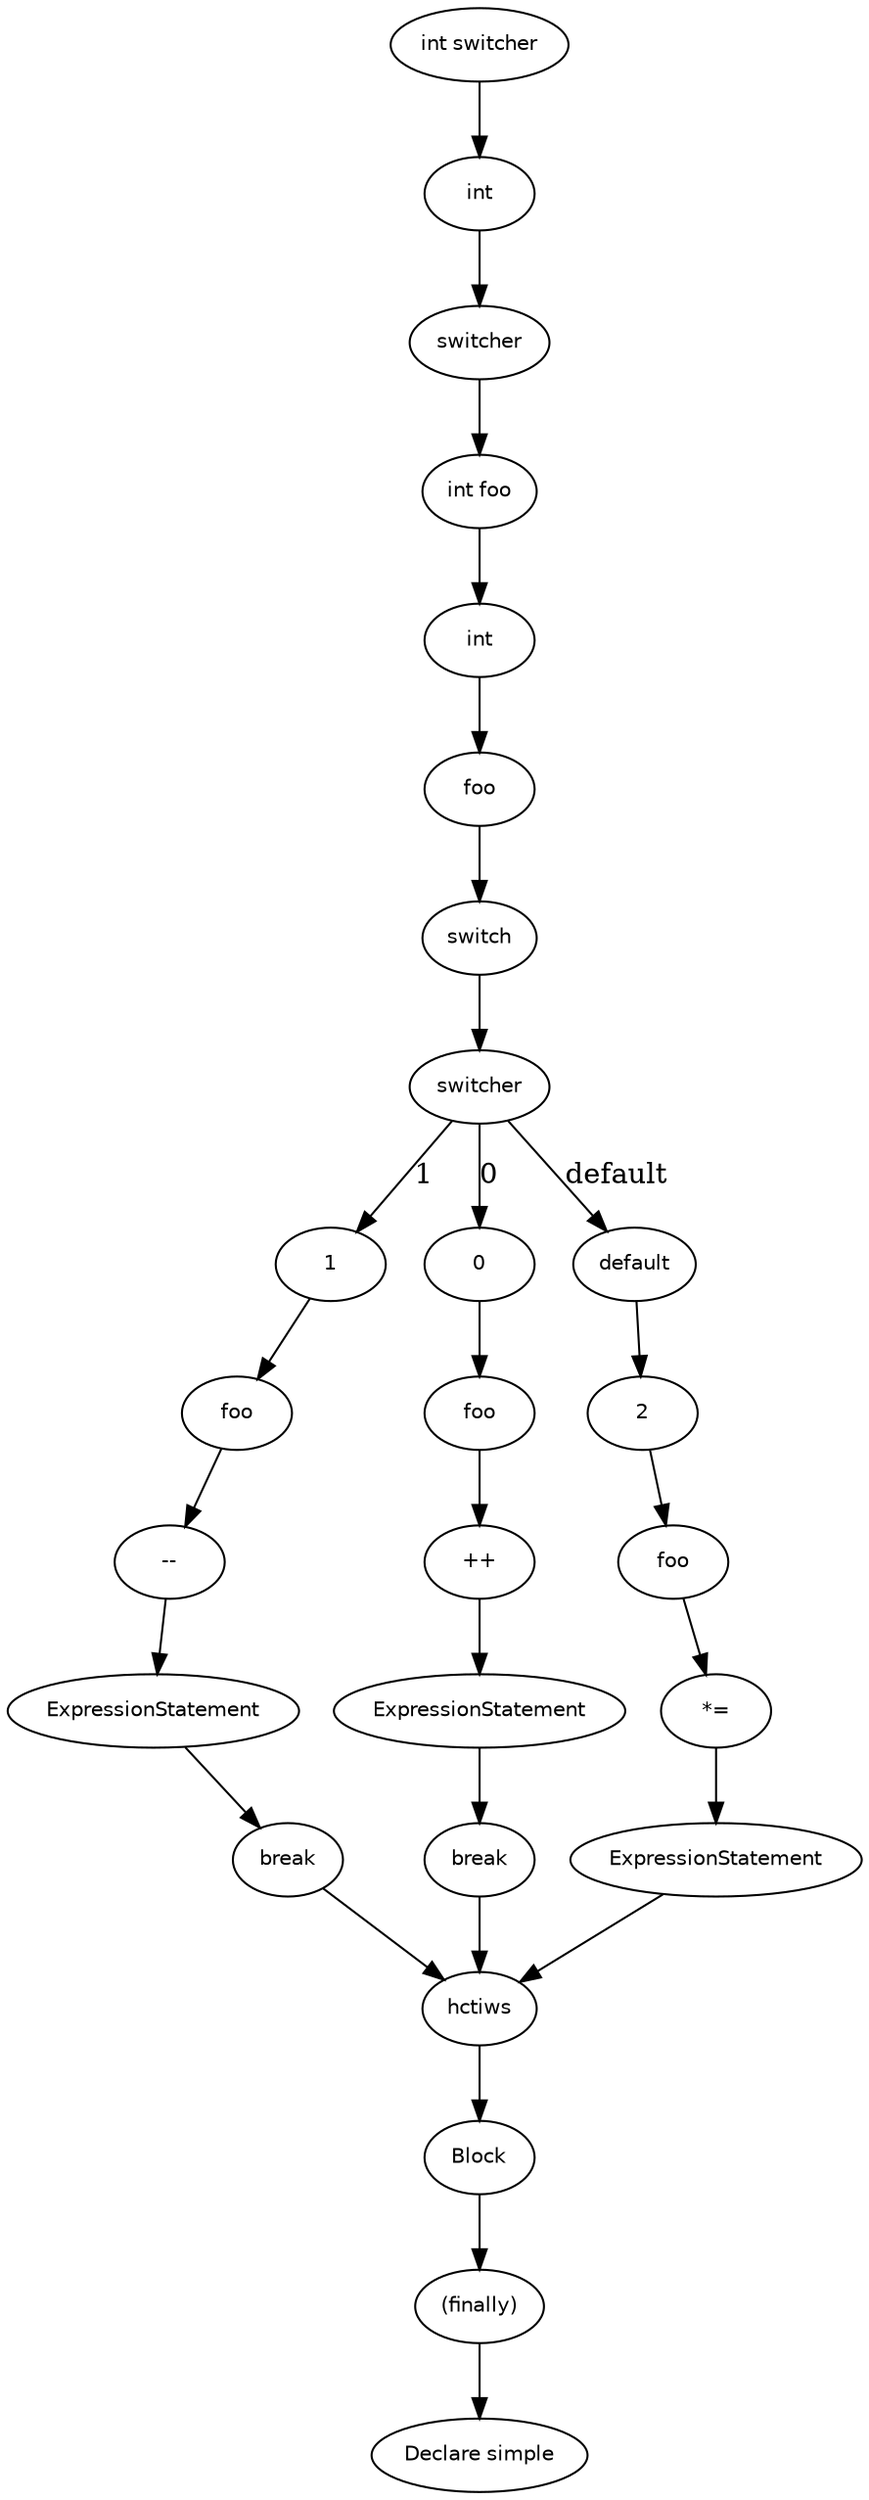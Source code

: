 digraph simple {
  19 [
    label = ExpressionStatement,
    fontname = Helvetica,
    fontsize = 10
  ];
  18 [
    label = 1,
    fontname = Helvetica,
    fontsize = 10
  ];
  16 [
    label = break,
    fontname = Helvetica,
    fontsize = 10
  ];
  15 [
    label = foo,
    fontname = Helvetica,
    fontsize = 10
  ];
  14 [
    label = "++",
    fontname = Helvetica,
    fontsize = 10
  ];
  13 [
    label = ExpressionStatement,
    fontname = Helvetica,
    fontsize = 10
  ];
  12 [
    label = 0,
    fontname = Helvetica,
    fontsize = 10
  ];
  10 [
    label = switcher,
    fontname = Helvetica,
    fontsize = 10
  ];
  9 [
    label = switch,
    fontname = Helvetica,
    fontsize = 10
  ];
  8 [
    label = hctiws,
    fontname = Helvetica,
    fontsize = 10
  ];
  7 [
    label = foo,
    fontname = Helvetica,
    fontsize = 10
  ];
  28 [
    label = Block,
    fontname = Helvetica,
    fontsize = 10
  ];
  6 [
    label = int,
    fontname = Helvetica,
    fontsize = 10
  ];
  27 [
    label = 2,
    fontname = Helvetica,
    fontsize = 10
  ];
  5 [
    label = "int foo",
    fontname = Helvetica,
    fontsize = 10
  ];
  26 [
    label = foo,
    fontname = Helvetica,
    fontsize = 10
  ];
  4 [
    label = switcher,
    fontname = Helvetica,
    fontsize = 10
  ];
  25 [
    label = "*=",
    fontname = Helvetica,
    fontsize = 10
  ];
  3 [
    label = int,
    fontname = Helvetica,
    fontsize = 10
  ];
  24 [
    label = ExpressionStatement,
    fontname = Helvetica,
    fontsize = 10
  ];
  2 [
    label = "int switcher",
    fontname = Helvetica,
    fontsize = 10
  ];
  23 [
    label = default,
    fontname = Helvetica,
    fontsize = 10
  ];
  22 [
    label = break,
    fontname = Helvetica,
    fontsize = 10
  ];
  1 [
    label = "(finally)",
    fontname = Helvetica,
    fontsize = 10
  ];
  21 [
    label = foo,
    fontname = Helvetica,
    fontsize = 10
  ];
  0 [
    label = "Declare simple",
    fontname = Helvetica,
    fontsize = 10
  ];
  20 [
    label = "--",
    fontname = Helvetica,
    fontsize = 10
  ];
  24 -> 8 [
    label = ""
  ];
  10 -> 18 [
    label = 1
  ];
  10 -> 12 [
    label = 0
  ];
  19 -> 22 [
    label = ""
  ];
  1 -> 0 [
    label = ""
  ];
  10 -> 23 [
    label = default
  ];
  20 -> 19 [
    label = ""
  ];
  22 -> 8 [
    label = ""
  ];
  5 -> 6 [
    label = ""
  ];
  4 -> 5 [
    label = ""
  ];
  3 -> 4 [
    label = ""
  ];
  2 -> 3 [
    label = ""
  ];
  25 -> 24 [
    label = ""
  ];
  16 -> 8 [
    label = ""
  ];
  26 -> 25 [
    label = ""
  ];
  13 -> 16 [
    label = ""
  ];
  27 -> 26 [
    label = ""
  ];
  14 -> 13 [
    label = ""
  ];
  9 -> 10 [
    label = ""
  ];
  23 -> 27 [
    label = ""
  ];
  15 -> 14 [
    label = ""
  ];
  7 -> 9 [
    label = ""
  ];
  6 -> 7 [
    label = ""
  ];
  12 -> 15 [
    label = ""
  ];
  28 -> 1 [
    label = ""
  ];
  21 -> 20 [
    label = ""
  ];
  8 -> 28 [
    label = ""
  ];
  18 -> 21 [
    label = ""
  ];
}
